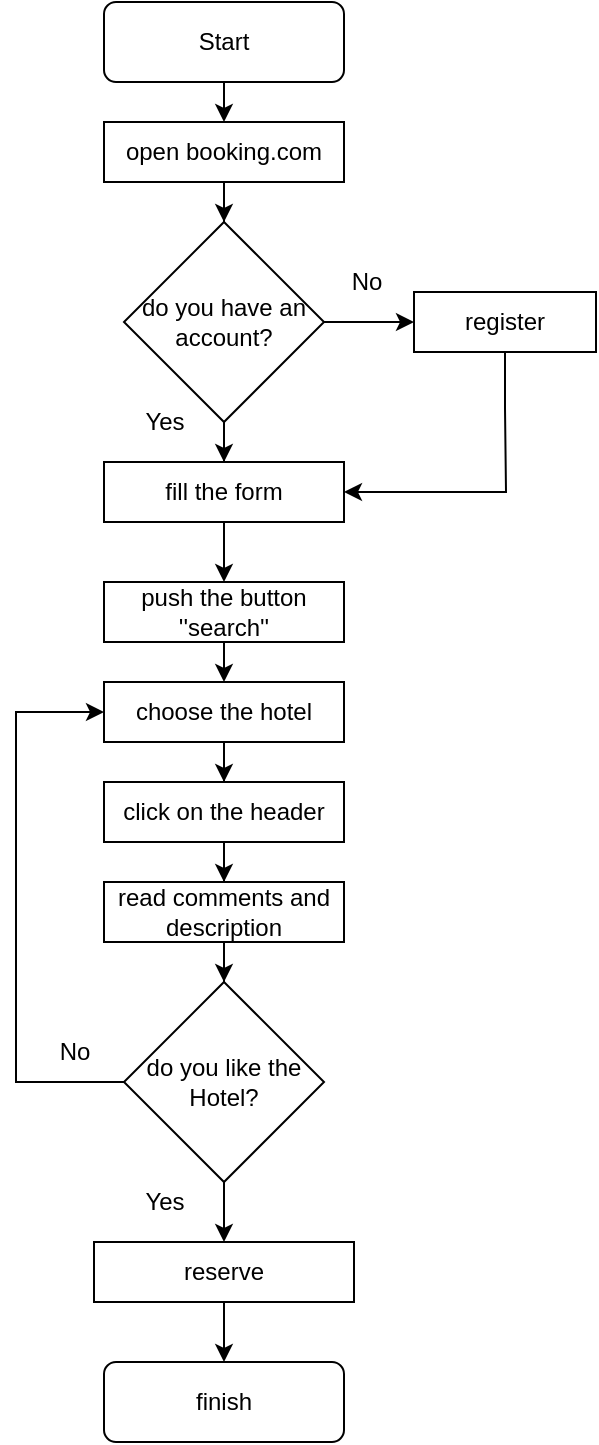 <mxfile version="12.7.8" type="device"><diagram id="KR_lUpHg2a7DhvzspmlA" name="Page-1"><mxGraphModel dx="1185" dy="594" grid="1" gridSize="10" guides="1" tooltips="1" connect="1" arrows="1" fold="1" page="1" pageScale="1" pageWidth="827" pageHeight="1169" math="0" shadow="0"><root><mxCell id="0"/><mxCell id="1" parent="0"/><mxCell id="ocnXl-4EXgrSM2Q_TzUv-2" style="edgeStyle=orthogonalEdgeStyle;rounded=0;orthogonalLoop=1;jettySize=auto;html=1;" edge="1" parent="1" source="ocnXl-4EXgrSM2Q_TzUv-1"><mxGeometry relative="1" as="geometry"><mxPoint x="414" y="120" as="targetPoint"/></mxGeometry></mxCell><mxCell id="ocnXl-4EXgrSM2Q_TzUv-1" value="Start" style="rounded=1;whiteSpace=wrap;html=1;" vertex="1" parent="1"><mxGeometry x="354" y="60" width="120" height="40" as="geometry"/></mxCell><mxCell id="ocnXl-4EXgrSM2Q_TzUv-5" style="edgeStyle=orthogonalEdgeStyle;rounded=0;orthogonalLoop=1;jettySize=auto;html=1;entryX=0.5;entryY=0;entryDx=0;entryDy=0;" edge="1" parent="1" source="ocnXl-4EXgrSM2Q_TzUv-3" target="ocnXl-4EXgrSM2Q_TzUv-4"><mxGeometry relative="1" as="geometry"/></mxCell><mxCell id="ocnXl-4EXgrSM2Q_TzUv-3" value="open booking.com" style="rounded=0;whiteSpace=wrap;html=1;" vertex="1" parent="1"><mxGeometry x="354" y="120" width="120" height="30" as="geometry"/></mxCell><mxCell id="ocnXl-4EXgrSM2Q_TzUv-7" style="edgeStyle=orthogonalEdgeStyle;rounded=0;orthogonalLoop=1;jettySize=auto;html=1;" edge="1" parent="1" source="ocnXl-4EXgrSM2Q_TzUv-4" target="ocnXl-4EXgrSM2Q_TzUv-15"><mxGeometry relative="1" as="geometry"><mxPoint x="414" y="300" as="targetPoint"/></mxGeometry></mxCell><mxCell id="ocnXl-4EXgrSM2Q_TzUv-11" style="edgeStyle=orthogonalEdgeStyle;rounded=0;orthogonalLoop=1;jettySize=auto;html=1;" edge="1" parent="1" source="ocnXl-4EXgrSM2Q_TzUv-4" target="ocnXl-4EXgrSM2Q_TzUv-12"><mxGeometry relative="1" as="geometry"><mxPoint x="510" y="220" as="targetPoint"/></mxGeometry></mxCell><mxCell id="ocnXl-4EXgrSM2Q_TzUv-4" value="do you have an account?" style="rhombus;whiteSpace=wrap;html=1;" vertex="1" parent="1"><mxGeometry x="364" y="170" width="100" height="100" as="geometry"/></mxCell><mxCell id="ocnXl-4EXgrSM2Q_TzUv-8" value="Yes" style="text;html=1;align=center;verticalAlign=middle;resizable=0;points=[];autosize=1;" vertex="1" parent="1"><mxGeometry x="364" y="260" width="40" height="20" as="geometry"/></mxCell><mxCell id="ocnXl-4EXgrSM2Q_TzUv-10" value="No" style="text;html=1;align=center;verticalAlign=middle;resizable=0;points=[];autosize=1;" vertex="1" parent="1"><mxGeometry x="470" y="190" width="30" height="20" as="geometry"/></mxCell><mxCell id="ocnXl-4EXgrSM2Q_TzUv-13" style="edgeStyle=orthogonalEdgeStyle;rounded=0;orthogonalLoop=1;jettySize=auto;html=1;" edge="1" parent="1" source="ocnXl-4EXgrSM2Q_TzUv-12" target="ocnXl-4EXgrSM2Q_TzUv-15"><mxGeometry relative="1" as="geometry"><mxPoint x="460" y="320" as="targetPoint"/><Array as="points"><mxPoint x="555" y="263"/><mxPoint x="555" y="305"/></Array></mxGeometry></mxCell><mxCell id="ocnXl-4EXgrSM2Q_TzUv-12" value="register" style="rounded=0;whiteSpace=wrap;html=1;" vertex="1" parent="1"><mxGeometry x="509" y="205" width="91" height="30" as="geometry"/></mxCell><mxCell id="ocnXl-4EXgrSM2Q_TzUv-25" style="edgeStyle=orthogonalEdgeStyle;rounded=0;orthogonalLoop=1;jettySize=auto;html=1;entryX=0.5;entryY=0;entryDx=0;entryDy=0;" edge="1" parent="1" source="ocnXl-4EXgrSM2Q_TzUv-15" target="ocnXl-4EXgrSM2Q_TzUv-20"><mxGeometry relative="1" as="geometry"/></mxCell><mxCell id="ocnXl-4EXgrSM2Q_TzUv-15" value="fill the form" style="rounded=0;whiteSpace=wrap;html=1;" vertex="1" parent="1"><mxGeometry x="354" y="290" width="120" height="30" as="geometry"/></mxCell><mxCell id="ocnXl-4EXgrSM2Q_TzUv-24" style="edgeStyle=orthogonalEdgeStyle;rounded=0;orthogonalLoop=1;jettySize=auto;html=1;entryX=0.5;entryY=0;entryDx=0;entryDy=0;" edge="1" parent="1" source="ocnXl-4EXgrSM2Q_TzUv-20" target="ocnXl-4EXgrSM2Q_TzUv-22"><mxGeometry relative="1" as="geometry"><Array as="points"><mxPoint x="414" y="400"/></Array></mxGeometry></mxCell><mxCell id="ocnXl-4EXgrSM2Q_TzUv-20" value="push the button ''search''" style="rounded=0;whiteSpace=wrap;html=1;" vertex="1" parent="1"><mxGeometry x="354" y="350" width="120" height="30" as="geometry"/></mxCell><mxCell id="ocnXl-4EXgrSM2Q_TzUv-35" style="edgeStyle=orthogonalEdgeStyle;rounded=0;orthogonalLoop=1;jettySize=auto;html=1;entryX=0.5;entryY=0;entryDx=0;entryDy=0;" edge="1" parent="1" source="ocnXl-4EXgrSM2Q_TzUv-22" target="ocnXl-4EXgrSM2Q_TzUv-26"><mxGeometry relative="1" as="geometry"/></mxCell><mxCell id="ocnXl-4EXgrSM2Q_TzUv-22" value="choose the hotel" style="rounded=0;whiteSpace=wrap;html=1;" vertex="1" parent="1"><mxGeometry x="354" y="400" width="120" height="30" as="geometry"/></mxCell><mxCell id="ocnXl-4EXgrSM2Q_TzUv-37" style="edgeStyle=orthogonalEdgeStyle;rounded=0;orthogonalLoop=1;jettySize=auto;html=1;entryX=0.5;entryY=0;entryDx=0;entryDy=0;" edge="1" parent="1" source="ocnXl-4EXgrSM2Q_TzUv-26" target="ocnXl-4EXgrSM2Q_TzUv-27"><mxGeometry relative="1" as="geometry"/></mxCell><mxCell id="ocnXl-4EXgrSM2Q_TzUv-26" value="click on the header" style="rounded=0;whiteSpace=wrap;html=1;" vertex="1" parent="1"><mxGeometry x="354" y="450" width="120" height="30" as="geometry"/></mxCell><mxCell id="ocnXl-4EXgrSM2Q_TzUv-34" style="edgeStyle=orthogonalEdgeStyle;rounded=0;orthogonalLoop=1;jettySize=auto;html=1;entryX=0.5;entryY=0;entryDx=0;entryDy=0;" edge="1" parent="1" source="ocnXl-4EXgrSM2Q_TzUv-27" target="ocnXl-4EXgrSM2Q_TzUv-28"><mxGeometry relative="1" as="geometry"/></mxCell><mxCell id="ocnXl-4EXgrSM2Q_TzUv-27" value="read comments and description" style="rounded=0;whiteSpace=wrap;html=1;" vertex="1" parent="1"><mxGeometry x="354" y="500" width="120" height="30" as="geometry"/></mxCell><mxCell id="ocnXl-4EXgrSM2Q_TzUv-31" style="edgeStyle=orthogonalEdgeStyle;rounded=0;orthogonalLoop=1;jettySize=auto;html=1;entryX=0.5;entryY=0;entryDx=0;entryDy=0;" edge="1" parent="1" source="ocnXl-4EXgrSM2Q_TzUv-28" target="ocnXl-4EXgrSM2Q_TzUv-29"><mxGeometry relative="1" as="geometry"/></mxCell><mxCell id="ocnXl-4EXgrSM2Q_TzUv-33" style="edgeStyle=orthogonalEdgeStyle;rounded=0;orthogonalLoop=1;jettySize=auto;html=1;entryX=0;entryY=0.5;entryDx=0;entryDy=0;" edge="1" parent="1" source="ocnXl-4EXgrSM2Q_TzUv-28" target="ocnXl-4EXgrSM2Q_TzUv-22"><mxGeometry relative="1" as="geometry"><mxPoint x="300" y="420" as="targetPoint"/><Array as="points"><mxPoint x="310" y="600"/><mxPoint x="310" y="415"/></Array></mxGeometry></mxCell><mxCell id="ocnXl-4EXgrSM2Q_TzUv-28" value="do you like the Hotel?" style="rhombus;whiteSpace=wrap;html=1;" vertex="1" parent="1"><mxGeometry x="364" y="550" width="100" height="100" as="geometry"/></mxCell><mxCell id="ocnXl-4EXgrSM2Q_TzUv-40" style="edgeStyle=orthogonalEdgeStyle;rounded=0;orthogonalLoop=1;jettySize=auto;html=1;exitX=0.5;exitY=1;exitDx=0;exitDy=0;entryX=0.5;entryY=0;entryDx=0;entryDy=0;" edge="1" parent="1" source="ocnXl-4EXgrSM2Q_TzUv-29" target="ocnXl-4EXgrSM2Q_TzUv-36"><mxGeometry relative="1" as="geometry"/></mxCell><mxCell id="ocnXl-4EXgrSM2Q_TzUv-29" value="reserve" style="rounded=0;whiteSpace=wrap;html=1;" vertex="1" parent="1"><mxGeometry x="349" y="680" width="130" height="30" as="geometry"/></mxCell><mxCell id="ocnXl-4EXgrSM2Q_TzUv-36" value="finish" style="rounded=1;whiteSpace=wrap;html=1;" vertex="1" parent="1"><mxGeometry x="354" y="740" width="120" height="40" as="geometry"/></mxCell><mxCell id="ocnXl-4EXgrSM2Q_TzUv-38" value="Yes" style="text;html=1;align=center;verticalAlign=middle;resizable=0;points=[];autosize=1;" vertex="1" parent="1"><mxGeometry x="364" y="650" width="40" height="20" as="geometry"/></mxCell><mxCell id="ocnXl-4EXgrSM2Q_TzUv-39" value="No" style="text;html=1;align=center;verticalAlign=middle;resizable=0;points=[];autosize=1;" vertex="1" parent="1"><mxGeometry x="324" y="575" width="30" height="20" as="geometry"/></mxCell></root></mxGraphModel></diagram></mxfile>
